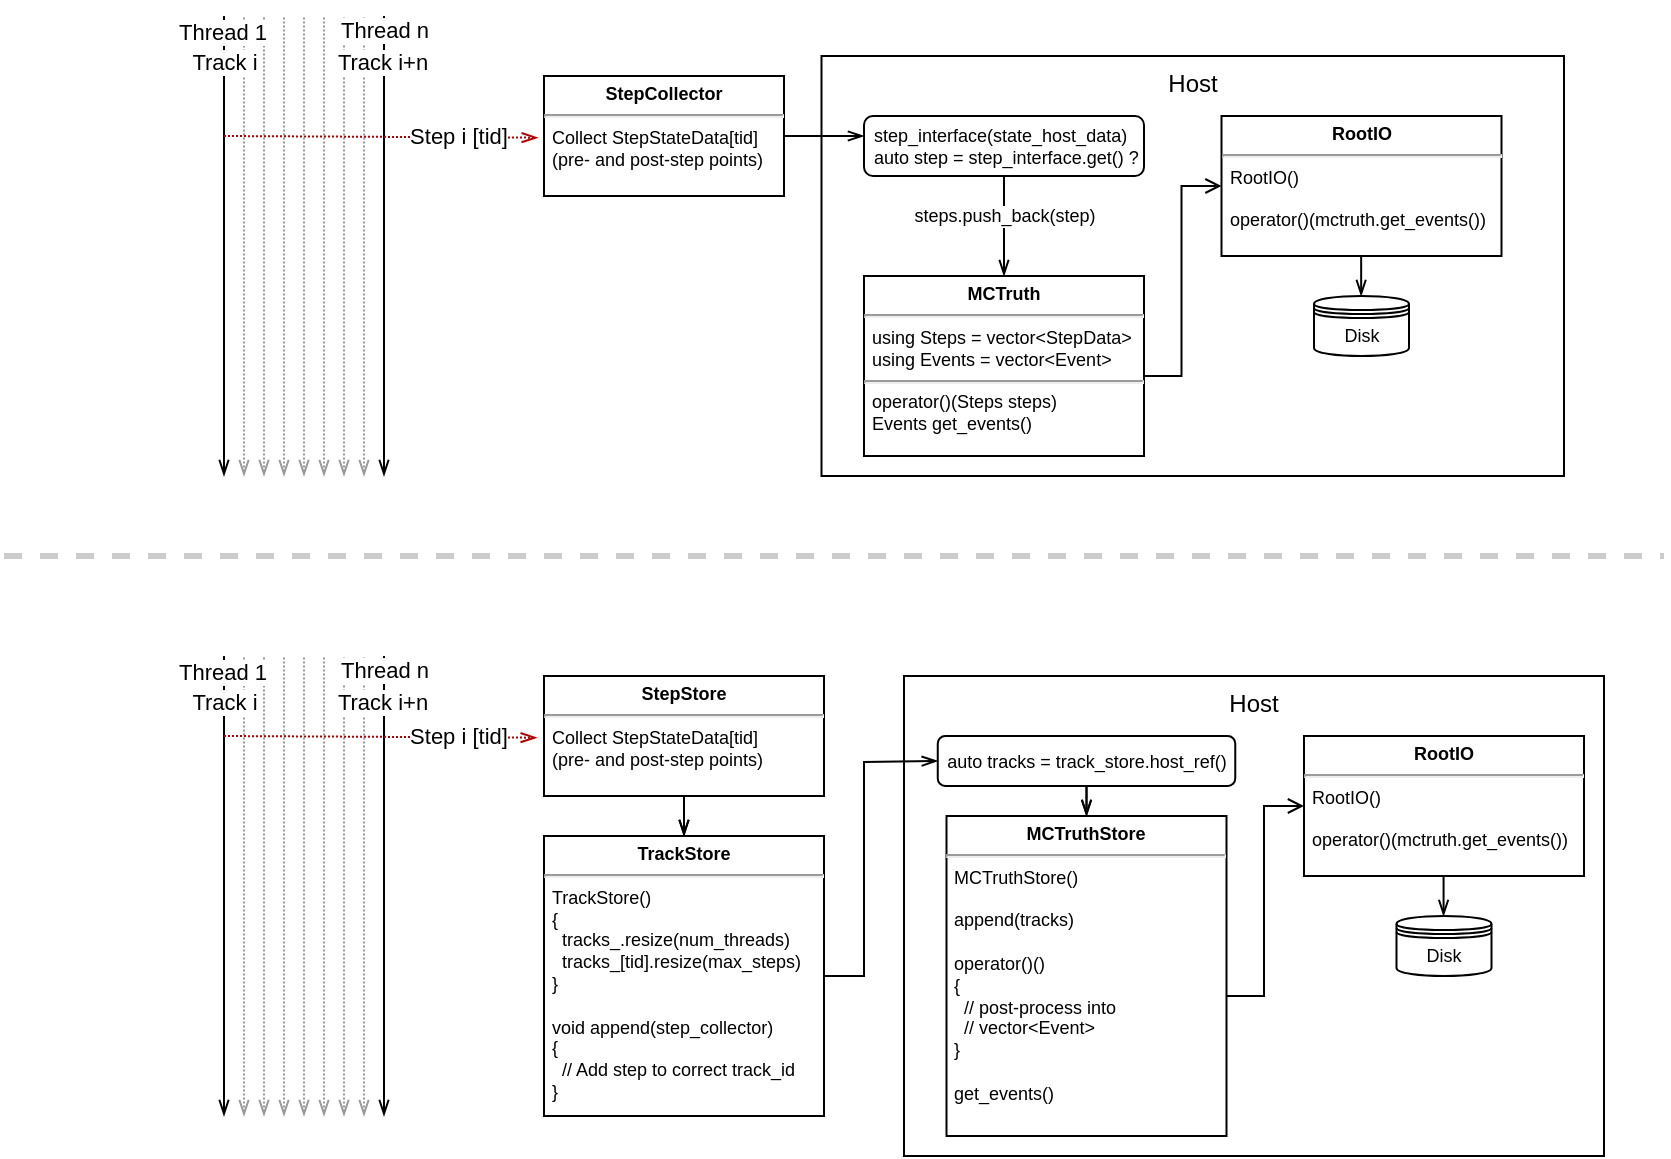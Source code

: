 <mxfile version="20.3.0" type="device"><diagram id="SQXlHkBgc9ikQQjlMyR_" name="Page-1"><mxGraphModel dx="1033" dy="606" grid="1" gridSize="10" guides="1" tooltips="1" connect="1" arrows="1" fold="1" page="1" pageScale="1" pageWidth="850" pageHeight="1100" math="0" shadow="0"><root><mxCell id="0"/><mxCell id="1" parent="0"/><mxCell id="Y7EIvDd_rH8AeAMVYDav-36" value="" style="endArrow=none;html=1;rounded=0;strokeColor=#999999;dashed=1;dashPattern=1 1;startArrow=openThin;startFill=0;" edge="1" parent="1"><mxGeometry width="50" height="50" relative="1" as="geometry"><mxPoint x="180" y="310" as="sourcePoint"/><mxPoint x="180" y="80" as="targetPoint"/></mxGeometry></mxCell><mxCell id="Y7EIvDd_rH8AeAMVYDav-37" value="" style="endArrow=none;html=1;rounded=0;strokeColor=#999999;dashed=1;dashPattern=1 1;startArrow=openThin;startFill=0;" edge="1" parent="1"><mxGeometry width="50" height="50" relative="1" as="geometry"><mxPoint x="190" y="310" as="sourcePoint"/><mxPoint x="190" y="80" as="targetPoint"/></mxGeometry></mxCell><mxCell id="Y7EIvDd_rH8AeAMVYDav-34" value="" style="endArrow=none;html=1;rounded=0;strokeColor=#999999;dashed=1;dashPattern=1 1;startArrow=openThin;startFill=0;" edge="1" parent="1"><mxGeometry width="50" height="50" relative="1" as="geometry"><mxPoint x="140" y="310" as="sourcePoint"/><mxPoint x="140.0" y="80" as="targetPoint"/></mxGeometry></mxCell><mxCell id="Y7EIvDd_rH8AeAMVYDav-35" value="" style="endArrow=none;html=1;rounded=0;strokeColor=#999999;dashed=1;dashPattern=1 1;startArrow=openThin;startFill=0;" edge="1" parent="1"><mxGeometry width="50" height="50" relative="1" as="geometry"><mxPoint x="130" y="310" as="sourcePoint"/><mxPoint x="130.0" y="80" as="targetPoint"/></mxGeometry></mxCell><mxCell id="Y7EIvDd_rH8AeAMVYDav-18" value="" style="endArrow=none;html=1;rounded=0;startArrow=openThin;startFill=0;" edge="1" parent="1"><mxGeometry width="50" height="50" relative="1" as="geometry"><mxPoint x="120" y="310" as="sourcePoint"/><mxPoint x="120" y="80" as="targetPoint"/></mxGeometry></mxCell><mxCell id="Y7EIvDd_rH8AeAMVYDav-26" value="Thread 1" style="edgeLabel;html=1;align=center;verticalAlign=middle;resizable=0;points=[];" vertex="1" connectable="0" parent="Y7EIvDd_rH8AeAMVYDav-18"><mxGeometry x="0.934" y="1" relative="1" as="geometry"><mxPoint as="offset"/></mxGeometry></mxCell><mxCell id="Y7EIvDd_rH8AeAMVYDav-19" value="Track i" style="edgeLabel;html=1;align=center;verticalAlign=middle;resizable=0;points=[];" vertex="1" connectable="0" parent="Y7EIvDd_rH8AeAMVYDav-18"><mxGeometry x="0.301" y="1" relative="1" as="geometry"><mxPoint x="1" y="-58" as="offset"/></mxGeometry></mxCell><mxCell id="Y7EIvDd_rH8AeAMVYDav-20" value="" style="endArrow=none;html=1;rounded=0;startArrow=openThin;startFill=0;" edge="1" parent="1"><mxGeometry width="50" height="50" relative="1" as="geometry"><mxPoint x="200" y="310" as="sourcePoint"/><mxPoint x="200.0" y="80" as="targetPoint"/></mxGeometry></mxCell><mxCell id="Y7EIvDd_rH8AeAMVYDav-21" value="Track i+n" style="edgeLabel;html=1;align=center;verticalAlign=middle;resizable=0;points=[];" vertex="1" connectable="0" parent="Y7EIvDd_rH8AeAMVYDav-20"><mxGeometry x="0.301" y="1" relative="1" as="geometry"><mxPoint y="-58" as="offset"/></mxGeometry></mxCell><mxCell id="Y7EIvDd_rH8AeAMVYDav-27" value="Thread n" style="edgeLabel;html=1;align=center;verticalAlign=middle;resizable=0;points=[];" vertex="1" connectable="0" parent="Y7EIvDd_rH8AeAMVYDav-20"><mxGeometry x="0.938" relative="1" as="geometry"><mxPoint as="offset"/></mxGeometry></mxCell><mxCell id="Y7EIvDd_rH8AeAMVYDav-22" value="" style="endArrow=none;html=1;rounded=0;strokeColor=#999999;dashed=1;dashPattern=1 1;startArrow=openThin;startFill=0;" edge="1" parent="1"><mxGeometry width="50" height="50" relative="1" as="geometry"><mxPoint x="150" y="310" as="sourcePoint"/><mxPoint x="150.0" y="80" as="targetPoint"/></mxGeometry></mxCell><mxCell id="Y7EIvDd_rH8AeAMVYDav-24" value="" style="endArrow=none;html=1;rounded=0;strokeColor=#999999;dashed=1;dashPattern=1 1;startArrow=openThin;startFill=0;" edge="1" parent="1"><mxGeometry width="50" height="50" relative="1" as="geometry"><mxPoint x="170" y="310" as="sourcePoint"/><mxPoint x="170.0" y="80" as="targetPoint"/></mxGeometry></mxCell><mxCell id="Y7EIvDd_rH8AeAMVYDav-28" value="" style="endArrow=openThin;dashed=1;html=1;strokeWidth=1;rounded=0;strokeColor=#B20000;elbow=vertical;fillColor=#e51400;dashPattern=1 1;endFill=0;entryX=-0.026;entryY=0.514;entryDx=0;entryDy=0;entryPerimeter=0;" edge="1" parent="1" target="Y7EIvDd_rH8AeAMVYDav-49"><mxGeometry width="50" height="50" relative="1" as="geometry"><mxPoint x="120" y="140" as="sourcePoint"/><mxPoint x="270" y="140" as="targetPoint"/></mxGeometry></mxCell><mxCell id="Y7EIvDd_rH8AeAMVYDav-32" value="Step i [tid]" style="edgeLabel;html=1;align=center;verticalAlign=middle;resizable=0;points=[];" vertex="1" connectable="0" parent="Y7EIvDd_rH8AeAMVYDav-28"><mxGeometry x="0.808" relative="1" as="geometry"><mxPoint x="-25" y="-1" as="offset"/></mxGeometry></mxCell><mxCell id="Y7EIvDd_rH8AeAMVYDav-33" value="" style="endArrow=none;html=1;rounded=0;strokeColor=#999999;dashed=1;dashPattern=1 1;startArrow=openThin;startFill=0;" edge="1" parent="1"><mxGeometry width="50" height="50" relative="1" as="geometry"><mxPoint x="160" y="310" as="sourcePoint"/><mxPoint x="160" y="80" as="targetPoint"/></mxGeometry></mxCell><mxCell id="Y7EIvDd_rH8AeAMVYDav-38" value="Host" style="whiteSpace=wrap;html=1;shadow=0;sketch=0;strokeColor=default;fillColor=none;verticalAlign=top;align=center;" vertex="1" parent="1"><mxGeometry x="418.75" y="100" width="371.25" height="210" as="geometry"/></mxCell><mxCell id="Y7EIvDd_rH8AeAMVYDav-46" value="&lt;p style=&quot;margin: 4px 0px 0px; text-align: center; font-size: 9px;&quot;&gt;&lt;b style=&quot;font-size: 9px;&quot;&gt;MCTruth&lt;/b&gt;&lt;/p&gt;&lt;hr style=&quot;font-size: 9px;&quot;&gt;&lt;p style=&quot;margin: 0px 0px 0px 4px; font-size: 9px;&quot;&gt;&lt;span style=&quot;background-color: initial; font-size: 9px;&quot;&gt;using Steps = vector&amp;lt;StepData&amp;gt;&lt;/span&gt;&lt;/p&gt;&lt;p style=&quot;margin: 0px 0px 0px 4px; font-size: 9px;&quot;&gt;&lt;span style=&quot;background-color: initial; font-size: 9px;&quot;&gt;using Events = vector&amp;lt;Event&amp;gt;&lt;/span&gt;&lt;/p&gt;&lt;hr style=&quot;font-size: 9px;&quot;&gt;&lt;p style=&quot;margin: 0px 0px 0px 4px; font-size: 9px;&quot;&gt;operator()(Steps steps)&lt;/p&gt;&lt;p style=&quot;margin: 0px 0px 0px 4px; font-size: 9px;&quot;&gt;&lt;span style=&quot;background-color: initial;&quot;&gt;Events get_events()&lt;/span&gt;&lt;br&gt;&lt;/p&gt;" style="verticalAlign=top;align=left;overflow=fill;fontSize=9;fontFamily=Helvetica;html=1;shadow=0;sketch=0;strokeColor=default;fillColor=none;" vertex="1" parent="1"><mxGeometry x="440" y="210" width="140" height="90" as="geometry"/></mxCell><mxCell id="Y7EIvDd_rH8AeAMVYDav-51" value="" style="edgeStyle=none;rounded=0;orthogonalLoop=1;jettySize=auto;html=1;strokeColor=#000000;strokeWidth=1;fontSize=9;startArrow=none;startFill=0;endArrow=openThin;endFill=0;elbow=vertical;" edge="1" parent="1" source="Y7EIvDd_rH8AeAMVYDav-49"><mxGeometry relative="1" as="geometry"><mxPoint x="440" y="140" as="targetPoint"/></mxGeometry></mxCell><mxCell id="Y7EIvDd_rH8AeAMVYDav-49" value="&lt;p style=&quot;margin: 4px 0px 0px; text-align: center; font-size: 9px;&quot;&gt;&lt;b style=&quot;font-size: 9px;&quot;&gt;StepCollector&lt;/b&gt;&lt;/p&gt;&lt;hr style=&quot;font-size: 9px;&quot;&gt;&lt;p style=&quot;margin: 0px 0px 0px 4px; font-size: 9px;&quot;&gt;&lt;/p&gt;&lt;p style=&quot;margin: 0px 0px 0px 4px; font-size: 9px;&quot;&gt;Collect StepStateData[tid]&lt;/p&gt;&lt;p style=&quot;margin: 0px 0px 0px 4px; font-size: 9px;&quot;&gt;(pre- and post-step points)&lt;/p&gt;" style="verticalAlign=top;align=left;overflow=fill;fontSize=9;fontFamily=Helvetica;html=1;shadow=0;sketch=0;strokeColor=default;fillColor=none;" vertex="1" parent="1"><mxGeometry x="280" y="110" width="120" height="60" as="geometry"/></mxCell><mxCell id="Y7EIvDd_rH8AeAMVYDav-50" value="step_interface(state_host_data)&lt;br&gt;auto step = step_interface.get() ?" style="rounded=1;whiteSpace=wrap;html=1;fontSize=9;align=left;verticalAlign=top;fillColor=none;shadow=0;sketch=0;spacing=0;spacingLeft=5;" vertex="1" parent="1"><mxGeometry x="440" y="130" width="140" height="30" as="geometry"/></mxCell><mxCell id="Y7EIvDd_rH8AeAMVYDav-56" value="" style="edgeStyle=none;rounded=0;orthogonalLoop=1;jettySize=auto;html=1;strokeColor=#000000;strokeWidth=1;fontSize=9;startArrow=none;startFill=0;endArrow=openThin;endFill=0;elbow=vertical;exitX=0.5;exitY=1;exitDx=0;exitDy=0;entryX=0.5;entryY=0;entryDx=0;entryDy=0;" edge="1" parent="1" source="Y7EIvDd_rH8AeAMVYDav-50" target="Y7EIvDd_rH8AeAMVYDav-46"><mxGeometry relative="1" as="geometry"><mxPoint x="510" y="205" as="sourcePoint"/><mxPoint x="510" y="200" as="targetPoint"/></mxGeometry></mxCell><mxCell id="Y7EIvDd_rH8AeAMVYDav-113" value="steps.push_back(step)" style="edgeLabel;html=1;align=center;verticalAlign=middle;resizable=0;points=[];fontSize=9;" vertex="1" connectable="0" parent="Y7EIvDd_rH8AeAMVYDav-56"><mxGeometry x="-0.283" y="-2" relative="1" as="geometry"><mxPoint x="2" y="2" as="offset"/></mxGeometry></mxCell><mxCell id="Y7EIvDd_rH8AeAMVYDav-58" value="" style="endArrow=none;html=1;rounded=0;strokeColor=#999999;dashed=1;dashPattern=1 1;startArrow=openThin;startFill=0;" edge="1" parent="1"><mxGeometry width="50" height="50" relative="1" as="geometry"><mxPoint x="180" y="630" as="sourcePoint"/><mxPoint x="180" y="400" as="targetPoint"/></mxGeometry></mxCell><mxCell id="Y7EIvDd_rH8AeAMVYDav-59" value="" style="endArrow=none;html=1;rounded=0;strokeColor=#999999;dashed=1;dashPattern=1 1;startArrow=openThin;startFill=0;" edge="1" parent="1"><mxGeometry width="50" height="50" relative="1" as="geometry"><mxPoint x="190" y="630" as="sourcePoint"/><mxPoint x="190" y="400" as="targetPoint"/></mxGeometry></mxCell><mxCell id="Y7EIvDd_rH8AeAMVYDav-60" value="" style="endArrow=none;html=1;rounded=0;strokeColor=#999999;dashed=1;dashPattern=1 1;startArrow=openThin;startFill=0;" edge="1" parent="1"><mxGeometry width="50" height="50" relative="1" as="geometry"><mxPoint x="140.0" y="630" as="sourcePoint"/><mxPoint x="140.0" y="400" as="targetPoint"/></mxGeometry></mxCell><mxCell id="Y7EIvDd_rH8AeAMVYDav-61" value="" style="endArrow=none;html=1;rounded=0;strokeColor=#999999;dashed=1;dashPattern=1 1;startArrow=openThin;startFill=0;" edge="1" parent="1"><mxGeometry width="50" height="50" relative="1" as="geometry"><mxPoint x="130.0" y="630" as="sourcePoint"/><mxPoint x="130.0" y="400" as="targetPoint"/></mxGeometry></mxCell><mxCell id="Y7EIvDd_rH8AeAMVYDav-62" value="" style="endArrow=none;html=1;rounded=0;startArrow=openThin;startFill=0;" edge="1" parent="1"><mxGeometry width="50" height="50" relative="1" as="geometry"><mxPoint x="120.0" y="630" as="sourcePoint"/><mxPoint x="120.0" y="400" as="targetPoint"/></mxGeometry></mxCell><mxCell id="Y7EIvDd_rH8AeAMVYDav-63" value="Thread 1" style="edgeLabel;html=1;align=center;verticalAlign=middle;resizable=0;points=[];" vertex="1" connectable="0" parent="Y7EIvDd_rH8AeAMVYDav-62"><mxGeometry x="0.934" y="1" relative="1" as="geometry"><mxPoint as="offset"/></mxGeometry></mxCell><mxCell id="Y7EIvDd_rH8AeAMVYDav-64" value="Track i" style="edgeLabel;html=1;align=center;verticalAlign=middle;resizable=0;points=[];" vertex="1" connectable="0" parent="Y7EIvDd_rH8AeAMVYDav-62"><mxGeometry x="0.301" y="1" relative="1" as="geometry"><mxPoint x="1" y="-58" as="offset"/></mxGeometry></mxCell><mxCell id="Y7EIvDd_rH8AeAMVYDav-65" value="" style="endArrow=none;html=1;rounded=0;startArrow=openThin;startFill=0;" edge="1" parent="1"><mxGeometry width="50" height="50" relative="1" as="geometry"><mxPoint x="200" y="630" as="sourcePoint"/><mxPoint x="200" y="400" as="targetPoint"/></mxGeometry></mxCell><mxCell id="Y7EIvDd_rH8AeAMVYDav-66" value="Track i+n" style="edgeLabel;html=1;align=center;verticalAlign=middle;resizable=0;points=[];" vertex="1" connectable="0" parent="Y7EIvDd_rH8AeAMVYDav-65"><mxGeometry x="0.301" y="1" relative="1" as="geometry"><mxPoint y="-58" as="offset"/></mxGeometry></mxCell><mxCell id="Y7EIvDd_rH8AeAMVYDav-67" value="Thread n" style="edgeLabel;html=1;align=center;verticalAlign=middle;resizable=0;points=[];" vertex="1" connectable="0" parent="Y7EIvDd_rH8AeAMVYDav-65"><mxGeometry x="0.938" relative="1" as="geometry"><mxPoint as="offset"/></mxGeometry></mxCell><mxCell id="Y7EIvDd_rH8AeAMVYDav-68" value="" style="endArrow=none;html=1;rounded=0;strokeColor=#999999;dashed=1;dashPattern=1 1;startArrow=openThin;startFill=0;" edge="1" parent="1"><mxGeometry width="50" height="50" relative="1" as="geometry"><mxPoint x="150.0" y="630" as="sourcePoint"/><mxPoint x="150.0" y="400" as="targetPoint"/></mxGeometry></mxCell><mxCell id="Y7EIvDd_rH8AeAMVYDav-69" value="" style="endArrow=none;html=1;rounded=0;strokeColor=#999999;dashed=1;dashPattern=1 1;startArrow=openThin;startFill=0;" edge="1" parent="1"><mxGeometry width="50" height="50" relative="1" as="geometry"><mxPoint x="170" y="630" as="sourcePoint"/><mxPoint x="170" y="400" as="targetPoint"/></mxGeometry></mxCell><mxCell id="Y7EIvDd_rH8AeAMVYDav-70" value="" style="endArrow=openThin;dashed=1;html=1;strokeWidth=1;rounded=0;strokeColor=#B20000;elbow=vertical;fillColor=#e51400;dashPattern=1 1;endFill=0;entryX=-0.026;entryY=0.514;entryDx=0;entryDy=0;entryPerimeter=0;" edge="1" parent="1" target="Y7EIvDd_rH8AeAMVYDav-78"><mxGeometry width="50" height="50" relative="1" as="geometry"><mxPoint x="120.0" y="440" as="sourcePoint"/><mxPoint x="270" y="440" as="targetPoint"/></mxGeometry></mxCell><mxCell id="Y7EIvDd_rH8AeAMVYDav-71" value="Step i [tid]" style="edgeLabel;html=1;align=center;verticalAlign=middle;resizable=0;points=[];" vertex="1" connectable="0" parent="Y7EIvDd_rH8AeAMVYDav-70"><mxGeometry x="0.808" relative="1" as="geometry"><mxPoint x="-25" y="-1" as="offset"/></mxGeometry></mxCell><mxCell id="Y7EIvDd_rH8AeAMVYDav-72" value="" style="endArrow=none;html=1;rounded=0;strokeColor=#999999;dashed=1;dashPattern=1 1;startArrow=openThin;startFill=0;" edge="1" parent="1"><mxGeometry width="50" height="50" relative="1" as="geometry"><mxPoint x="160.0" y="630" as="sourcePoint"/><mxPoint x="160.0" y="400" as="targetPoint"/></mxGeometry></mxCell><mxCell id="Y7EIvDd_rH8AeAMVYDav-73" value="Host" style="whiteSpace=wrap;html=1;shadow=0;sketch=0;strokeColor=default;fillColor=none;verticalAlign=top;align=center;" vertex="1" parent="1"><mxGeometry x="460" y="410" width="350" height="240" as="geometry"/></mxCell><mxCell id="Y7EIvDd_rH8AeAMVYDav-76" value="&lt;p style=&quot;margin: 4px 0px 0px; text-align: center; font-size: 9px;&quot;&gt;&lt;b style=&quot;font-size: 9px;&quot;&gt;MCTruthStore&lt;/b&gt;&lt;/p&gt;&lt;hr style=&quot;font-size: 9px;&quot;&gt;&lt;p style=&quot;margin: 0px 0px 0px 4px; font-size: 9px;&quot;&gt;&lt;/p&gt;&lt;p style=&quot;margin: 0px 0px 0px 4px; font-size: 9px;&quot;&gt;MCTruthStore()&lt;/p&gt;&lt;p style=&quot;margin: 0px 0px 0px 4px; font-size: 9px;&quot;&gt;&lt;br&gt;&lt;/p&gt;&lt;p style=&quot;margin: 0px 0px 0px 4px; font-size: 9px;&quot;&gt;append(tracks)&lt;/p&gt;&lt;p style=&quot;margin: 0px 0px 0px 4px; font-size: 9px;&quot;&gt;&lt;br&gt;&lt;/p&gt;&lt;p style=&quot;margin: 0px 0px 0px 4px; font-size: 9px;&quot;&gt;operator()()&lt;/p&gt;&lt;p style=&quot;margin: 0px 0px 0px 4px; font-size: 9px;&quot;&gt;{&lt;/p&gt;&lt;p style=&quot;margin: 0px 0px 0px 4px; font-size: 9px;&quot;&gt;&amp;nbsp; // post-process into&lt;/p&gt;&lt;p style=&quot;margin: 0px 0px 0px 4px; font-size: 9px;&quot;&gt;&amp;nbsp; // vector&amp;lt;Event&amp;gt;&lt;/p&gt;&lt;p style=&quot;margin: 0px 0px 0px 4px; font-size: 9px;&quot;&gt;}&lt;/p&gt;&lt;p style=&quot;margin: 0px 0px 0px 4px; font-size: 9px;&quot;&gt;&lt;br&gt;&lt;/p&gt;&lt;p style=&quot;margin: 0px 0px 0px 4px; font-size: 9px;&quot;&gt;get_events()&lt;/p&gt;" style="verticalAlign=top;align=left;overflow=fill;fontSize=9;fontFamily=Helvetica;html=1;shadow=0;sketch=0;strokeColor=default;fillColor=none;" vertex="1" parent="1"><mxGeometry x="481.25" y="480" width="140" height="160" as="geometry"/></mxCell><mxCell id="Y7EIvDd_rH8AeAMVYDav-84" value="" style="edgeStyle=none;rounded=0;orthogonalLoop=1;jettySize=auto;html=1;strokeColor=#000000;strokeWidth=1;fontSize=9;startArrow=none;startFill=0;endArrow=openThin;endFill=0;elbow=vertical;" edge="1" parent="1" source="Y7EIvDd_rH8AeAMVYDav-78" target="Y7EIvDd_rH8AeAMVYDav-83"><mxGeometry relative="1" as="geometry"/></mxCell><mxCell id="Y7EIvDd_rH8AeAMVYDav-96" value="" style="edgeStyle=none;rounded=0;orthogonalLoop=1;jettySize=auto;html=1;strokeColor=#000000;strokeWidth=1;fontSize=9;startArrow=none;startFill=0;endArrow=openThin;endFill=0;elbow=vertical;" edge="1" parent="1" source="Y7EIvDd_rH8AeAMVYDav-78" target="Y7EIvDd_rH8AeAMVYDav-83"><mxGeometry relative="1" as="geometry"/></mxCell><mxCell id="Y7EIvDd_rH8AeAMVYDav-78" value="&lt;p style=&quot;margin: 4px 0px 0px; text-align: center; font-size: 9px;&quot;&gt;&lt;b style=&quot;font-size: 9px;&quot;&gt;StepStore&lt;/b&gt;&lt;/p&gt;&lt;hr style=&quot;font-size: 9px;&quot;&gt;&lt;p style=&quot;margin: 0px 0px 0px 4px; font-size: 9px;&quot;&gt;&lt;/p&gt;&lt;p style=&quot;margin: 0px 0px 0px 4px; font-size: 9px;&quot;&gt;Collect StepStateData[tid]&lt;/p&gt;&lt;p style=&quot;margin: 0px 0px 0px 4px; font-size: 9px;&quot;&gt;(pre- and post-step points)&lt;/p&gt;" style="verticalAlign=top;align=left;overflow=fill;fontSize=9;fontFamily=Helvetica;html=1;shadow=0;sketch=0;strokeColor=default;fillColor=none;" vertex="1" parent="1"><mxGeometry x="280" y="410" width="140" height="60" as="geometry"/></mxCell><mxCell id="Y7EIvDd_rH8AeAMVYDav-83" value="&lt;p style=&quot;margin: 4px 0px 0px; text-align: center; font-size: 9px;&quot;&gt;&lt;b style=&quot;font-size: 9px;&quot;&gt;TrackStore&lt;/b&gt;&lt;/p&gt;&lt;hr style=&quot;font-size: 9px;&quot;&gt;&lt;p style=&quot;margin: 0px 0px 0px 4px; font-size: 9px;&quot;&gt;&lt;/p&gt;&lt;p style=&quot;margin: 0px 0px 0px 4px; font-size: 9px;&quot;&gt;TrackStore()&lt;/p&gt;&lt;p style=&quot;margin: 0px 0px 0px 4px; font-size: 9px;&quot;&gt;{&lt;/p&gt;&lt;p style=&quot;margin: 0px 0px 0px 4px; font-size: 9px;&quot;&gt;&amp;nbsp; tracks_.resize(num_threads)&lt;/p&gt;&lt;p style=&quot;margin: 0px 0px 0px 4px; font-size: 9px;&quot;&gt;&amp;nbsp; tracks_[tid].resize(max_steps)&lt;/p&gt;&lt;p style=&quot;margin: 0px 0px 0px 4px; font-size: 9px;&quot;&gt;}&lt;/p&gt;&lt;p style=&quot;margin: 0px 0px 0px 4px; font-size: 9px;&quot;&gt;&lt;br&gt;&lt;/p&gt;&lt;p style=&quot;margin: 0px 0px 0px 4px; font-size: 9px;&quot;&gt;void append(step_collector)&lt;/p&gt;&lt;p style=&quot;margin: 0px 0px 0px 4px; font-size: 9px;&quot;&gt;{&lt;/p&gt;&lt;p style=&quot;margin: 0px 0px 0px 4px; font-size: 9px;&quot;&gt;&amp;nbsp; // Add step to correct track_id&lt;/p&gt;&lt;p style=&quot;margin: 0px 0px 0px 4px; font-size: 9px;&quot;&gt;}&lt;/p&gt;" style="verticalAlign=top;align=left;overflow=fill;fontSize=9;fontFamily=Helvetica;html=1;shadow=0;sketch=0;strokeColor=default;fillColor=none;" vertex="1" parent="1"><mxGeometry x="280" y="490" width="140" height="140" as="geometry"/></mxCell><mxCell id="Y7EIvDd_rH8AeAMVYDav-90" value="" style="edgeStyle=none;rounded=0;orthogonalLoop=1;jettySize=auto;html=1;strokeColor=#000000;strokeWidth=1;fontSize=9;startArrow=none;startFill=0;endArrow=openThin;endFill=0;elbow=vertical;" edge="1" parent="1" source="Y7EIvDd_rH8AeAMVYDav-89" target="Y7EIvDd_rH8AeAMVYDav-76"><mxGeometry relative="1" as="geometry"/></mxCell><mxCell id="Y7EIvDd_rH8AeAMVYDav-100" value="" style="edgeStyle=none;rounded=0;orthogonalLoop=1;jettySize=auto;html=1;strokeColor=#000000;strokeWidth=1;fontSize=9;startArrow=none;startFill=0;endArrow=openThin;endFill=0;elbow=vertical;" edge="1" parent="1" source="Y7EIvDd_rH8AeAMVYDav-89" target="Y7EIvDd_rH8AeAMVYDav-76"><mxGeometry relative="1" as="geometry"/></mxCell><mxCell id="Y7EIvDd_rH8AeAMVYDav-89" value="auto tracks = track_store.host_ref()" style="rounded=1;whiteSpace=wrap;html=1;fontSize=9;align=center;verticalAlign=middle;fillColor=none;shadow=0;sketch=0;" vertex="1" parent="1"><mxGeometry x="476.88" y="440" width="148.75" height="25" as="geometry"/></mxCell><mxCell id="Y7EIvDd_rH8AeAMVYDav-94" value="&lt;p style=&quot;margin: 4px 0px 0px; text-align: center; font-size: 9px;&quot;&gt;&lt;b style=&quot;font-size: 9px;&quot;&gt;RootIO&lt;/b&gt;&lt;/p&gt;&lt;hr style=&quot;font-size: 9px;&quot;&gt;&lt;p style=&quot;margin: 0px 0px 0px 4px; font-size: 9px;&quot;&gt;&lt;/p&gt;&lt;p style=&quot;margin: 0px 0px 0px 4px; font-size: 9px;&quot;&gt;RootIO()&lt;/p&gt;&lt;p style=&quot;margin: 0px 0px 0px 4px; font-size: 9px;&quot;&gt;&lt;br&gt;&lt;/p&gt;&lt;p style=&quot;margin: 0px 0px 0px 4px; font-size: 9px;&quot;&gt;operator()(mctruth.get_events())&lt;/p&gt;&lt;p style=&quot;margin: 0px 0px 0px 4px; font-size: 9px;&quot;&gt;&lt;br&gt;&lt;/p&gt;" style="verticalAlign=top;align=left;overflow=fill;fontSize=9;fontFamily=Helvetica;html=1;shadow=0;sketch=0;strokeColor=default;fillColor=none;" vertex="1" parent="1"><mxGeometry x="660" y="440" width="140" height="70" as="geometry"/></mxCell><mxCell id="Y7EIvDd_rH8AeAMVYDav-98" value="" style="edgeStyle=none;rounded=0;orthogonalLoop=1;jettySize=auto;html=1;strokeColor=#000000;strokeWidth=1;fontSize=9;startArrow=none;startFill=0;endArrow=openThin;endFill=0;elbow=vertical;" edge="1" parent="1"><mxGeometry relative="1" as="geometry"><mxPoint x="729.79" y="510" as="sourcePoint"/><mxPoint x="729.79" y="530" as="targetPoint"/></mxGeometry></mxCell><mxCell id="Y7EIvDd_rH8AeAMVYDav-99" value="Disk" style="shape=datastore;whiteSpace=wrap;html=1;shadow=0;sketch=0;strokeColor=default;fillColor=none;fontSize=9;" vertex="1" parent="1"><mxGeometry x="706.25" y="530" width="47.5" height="30" as="geometry"/></mxCell><mxCell id="Y7EIvDd_rH8AeAMVYDav-102" value="" style="endArrow=open;html=1;rounded=0;strokeColor=#000000;strokeWidth=1;fontSize=9;elbow=vertical;endFill=0;entryX=0;entryY=0.5;entryDx=0;entryDy=0;" edge="1" parent="1" target="Y7EIvDd_rH8AeAMVYDav-94"><mxGeometry width="50" height="50" relative="1" as="geometry"><mxPoint x="621.25" y="570" as="sourcePoint"/><mxPoint x="671.25" y="520" as="targetPoint"/><Array as="points"><mxPoint x="640" y="570"/><mxPoint x="640" y="475"/></Array></mxGeometry></mxCell><mxCell id="Y7EIvDd_rH8AeAMVYDav-104" value="" style="edgeStyle=none;rounded=0;orthogonalLoop=1;jettySize=auto;html=1;strokeColor=#000000;strokeWidth=1;fontSize=9;startArrow=none;startFill=0;endArrow=openThin;endFill=0;elbow=vertical;exitX=1;exitY=0.5;exitDx=0;exitDy=0;entryX=0;entryY=0.5;entryDx=0;entryDy=0;" edge="1" parent="1" source="Y7EIvDd_rH8AeAMVYDav-83" target="Y7EIvDd_rH8AeAMVYDav-89"><mxGeometry relative="1" as="geometry"><mxPoint x="420" y="560" as="sourcePoint"/><mxPoint x="476.88" y="452.5" as="targetPoint"/><Array as="points"><mxPoint x="440" y="560"/><mxPoint x="440" y="453"/></Array></mxGeometry></mxCell><mxCell id="Y7EIvDd_rH8AeAMVYDav-105" value="" style="endArrow=none;dashed=1;html=1;rounded=0;strokeColor=#CCCCCC;strokeWidth=3;fontSize=9;elbow=vertical;" edge="1" parent="1"><mxGeometry width="50" height="50" relative="1" as="geometry"><mxPoint x="10" y="350" as="sourcePoint"/><mxPoint x="840" y="350" as="targetPoint"/></mxGeometry></mxCell><mxCell id="Y7EIvDd_rH8AeAMVYDav-106" value="&lt;p style=&quot;margin: 4px 0px 0px; text-align: center; font-size: 9px;&quot;&gt;&lt;b style=&quot;font-size: 9px;&quot;&gt;RootIO&lt;/b&gt;&lt;/p&gt;&lt;hr style=&quot;font-size: 9px;&quot;&gt;&lt;p style=&quot;margin: 0px 0px 0px 4px; font-size: 9px;&quot;&gt;&lt;/p&gt;&lt;p style=&quot;margin: 0px 0px 0px 4px; font-size: 9px;&quot;&gt;RootIO()&lt;/p&gt;&lt;p style=&quot;margin: 0px 0px 0px 4px; font-size: 9px;&quot;&gt;&lt;br&gt;&lt;/p&gt;&lt;p style=&quot;margin: 0px 0px 0px 4px; font-size: 9px;&quot;&gt;operator()(mctruth.get_events())&lt;/p&gt;&lt;p style=&quot;margin: 0px 0px 0px 4px; font-size: 9px;&quot;&gt;&lt;br&gt;&lt;/p&gt;" style="verticalAlign=top;align=left;overflow=fill;fontSize=9;fontFamily=Helvetica;html=1;shadow=0;sketch=0;strokeColor=default;fillColor=none;" vertex="1" parent="1"><mxGeometry x="618.75" y="130" width="140" height="70" as="geometry"/></mxCell><mxCell id="Y7EIvDd_rH8AeAMVYDav-107" value="Disk" style="shape=datastore;whiteSpace=wrap;html=1;shadow=0;sketch=0;strokeColor=default;fillColor=none;fontSize=9;" vertex="1" parent="1"><mxGeometry x="665" y="220" width="47.5" height="30" as="geometry"/></mxCell><mxCell id="Y7EIvDd_rH8AeAMVYDav-108" value="" style="endArrow=open;html=1;rounded=0;strokeColor=#000000;strokeWidth=1;fontSize=9;elbow=vertical;endFill=0;entryX=0;entryY=0.5;entryDx=0;entryDy=0;" edge="1" parent="1" target="Y7EIvDd_rH8AeAMVYDav-106"><mxGeometry width="50" height="50" relative="1" as="geometry"><mxPoint x="580" y="260" as="sourcePoint"/><mxPoint x="630" y="210" as="targetPoint"/><Array as="points"><mxPoint x="598.75" y="260"/><mxPoint x="598.75" y="165"/></Array></mxGeometry></mxCell><mxCell id="Y7EIvDd_rH8AeAMVYDav-110" value="" style="edgeStyle=none;rounded=0;orthogonalLoop=1;jettySize=auto;html=1;strokeColor=#000000;strokeWidth=1;fontSize=9;startArrow=none;startFill=0;endArrow=openThin;endFill=0;elbow=vertical;" edge="1" parent="1"><mxGeometry relative="1" as="geometry"><mxPoint x="688.58" y="200" as="sourcePoint"/><mxPoint x="688.58" y="220" as="targetPoint"/></mxGeometry></mxCell></root></mxGraphModel></diagram></mxfile>